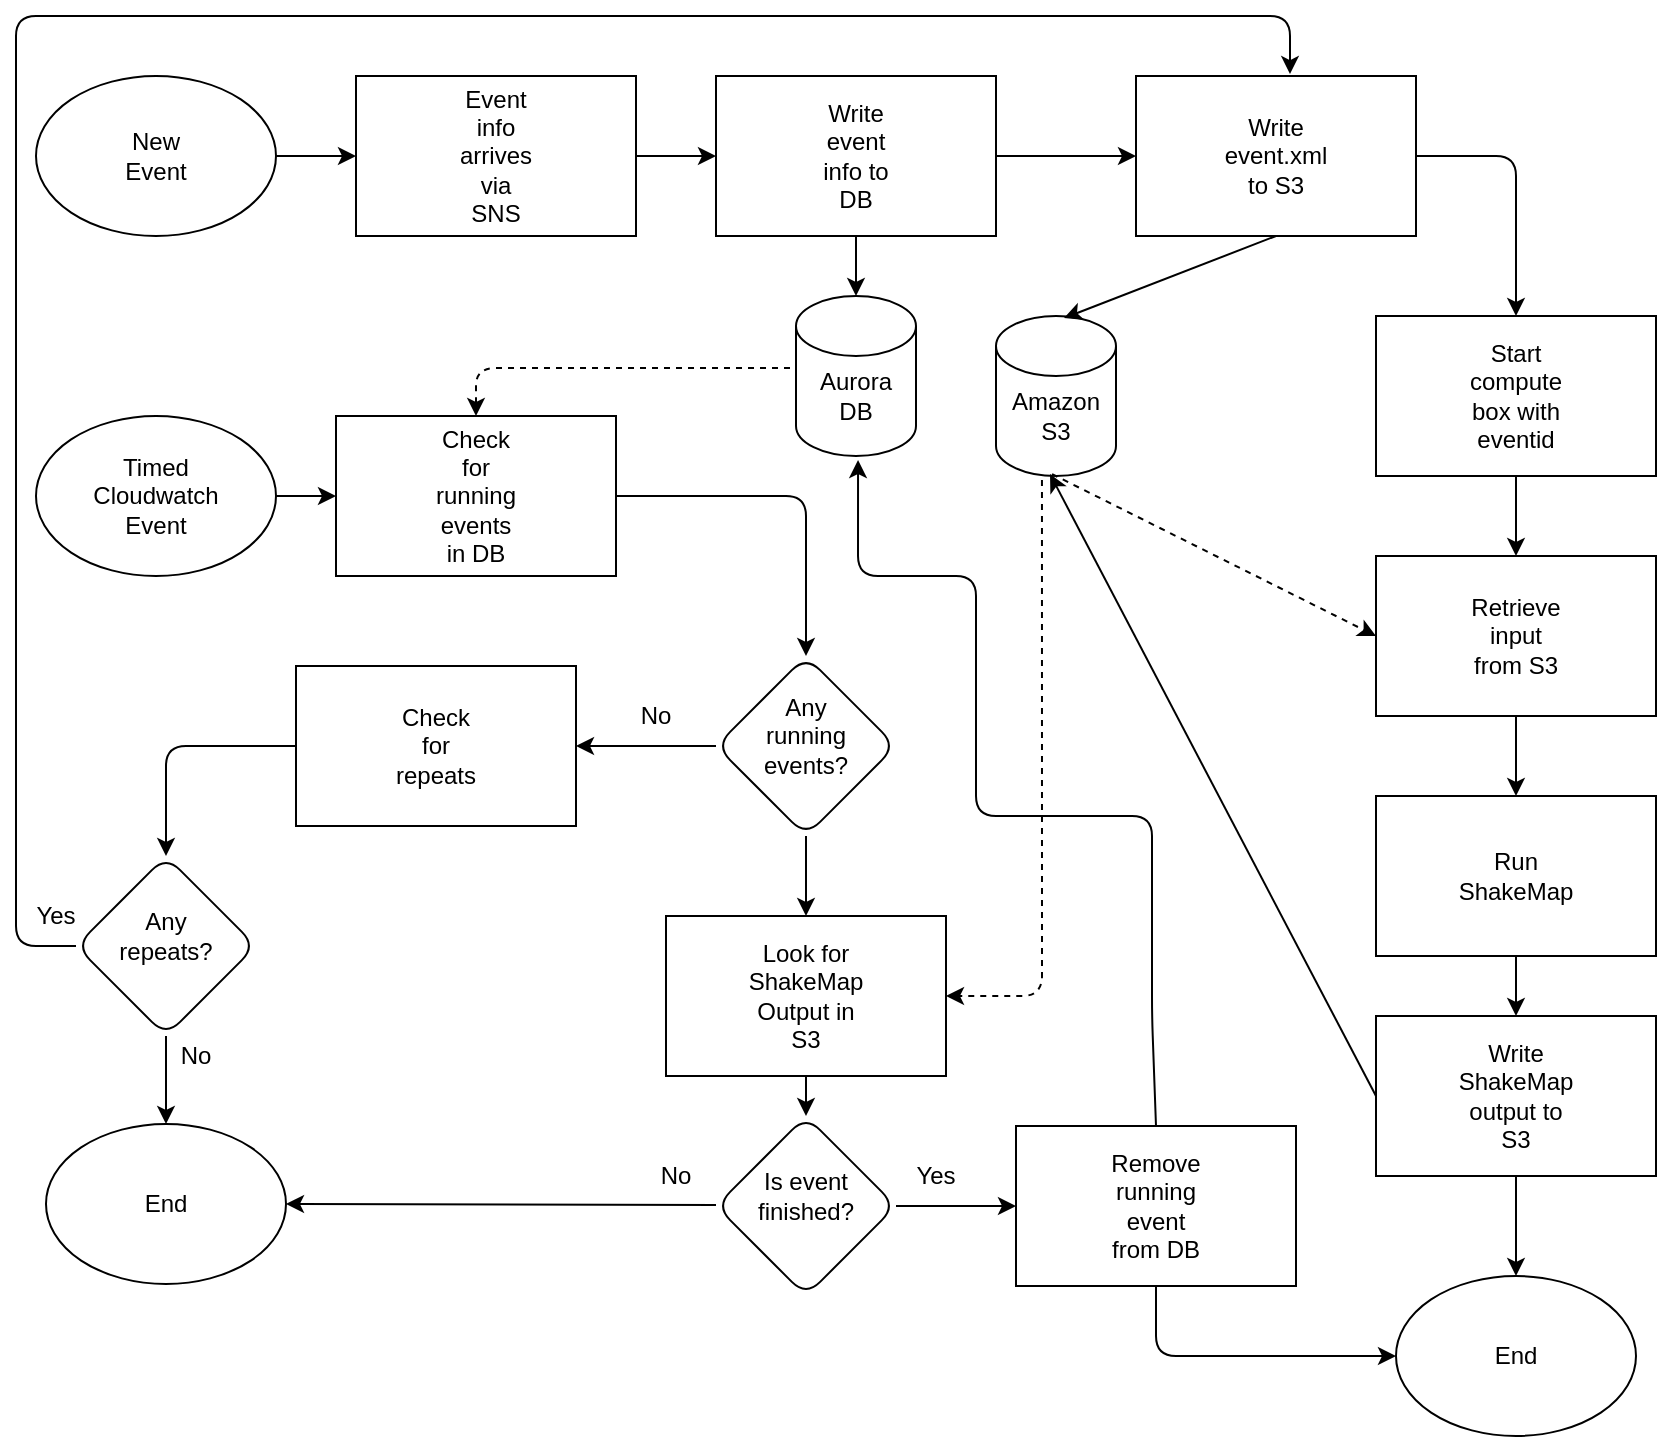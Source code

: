 <mxfile version="13.6.2" type="github">
  <diagram id="ZtYG9Sx7cP-IKcmzflR8" name="Page-1">
    <mxGraphModel dx="996" dy="1841" grid="1" gridSize="10" guides="1" tooltips="1" connect="1" arrows="1" fold="1" page="1" pageScale="1" pageWidth="850" pageHeight="1100" math="0" shadow="0">
      <root>
        <mxCell id="0" />
        <mxCell id="1" parent="0" />
        <mxCell id="GJgcs_XlC3L1bi6ihaC3-7" value="" style="endArrow=classic;html=1;exitX=1;exitY=0.5;exitDx=0;exitDy=0;entryX=0;entryY=0.5;entryDx=0;entryDy=0;" parent="1" target="GJgcs_XlC3L1bi6ihaC3-4" edge="1">
          <mxGeometry width="50" height="50" relative="1" as="geometry">
            <mxPoint x="140" y="70" as="sourcePoint" />
            <mxPoint x="200" y="70" as="targetPoint" />
          </mxGeometry>
        </mxCell>
        <mxCell id="GJgcs_XlC3L1bi6ihaC3-8" value="" style="group" parent="1" vertex="1" connectable="0">
          <mxGeometry x="180" y="30" width="140" height="80" as="geometry" />
        </mxCell>
        <mxCell id="GJgcs_XlC3L1bi6ihaC3-4" value="" style="rounded=0;whiteSpace=wrap;html=1;" parent="GJgcs_XlC3L1bi6ihaC3-8" vertex="1">
          <mxGeometry width="140" height="80" as="geometry" />
        </mxCell>
        <mxCell id="GJgcs_XlC3L1bi6ihaC3-5" value="Event info arrives via SNS" style="text;html=1;strokeColor=none;fillColor=none;align=center;verticalAlign=middle;whiteSpace=wrap;rounded=0;" parent="GJgcs_XlC3L1bi6ihaC3-8" vertex="1">
          <mxGeometry x="50" y="30" width="40" height="20" as="geometry" />
        </mxCell>
        <mxCell id="GJgcs_XlC3L1bi6ihaC3-9" value="" style="group" parent="1" vertex="1" connectable="0">
          <mxGeometry x="360" y="30" width="140" height="80" as="geometry" />
        </mxCell>
        <mxCell id="GJgcs_XlC3L1bi6ihaC3-10" value="" style="rounded=0;whiteSpace=wrap;html=1;" parent="GJgcs_XlC3L1bi6ihaC3-9" vertex="1">
          <mxGeometry width="140" height="80" as="geometry" />
        </mxCell>
        <mxCell id="GJgcs_XlC3L1bi6ihaC3-11" value="Write event info to DB" style="text;html=1;strokeColor=none;fillColor=none;align=center;verticalAlign=middle;whiteSpace=wrap;rounded=0;" parent="GJgcs_XlC3L1bi6ihaC3-9" vertex="1">
          <mxGeometry x="50" y="30" width="40" height="20" as="geometry" />
        </mxCell>
        <mxCell id="GJgcs_XlC3L1bi6ihaC3-12" value="" style="endArrow=classic;html=1;exitX=1;exitY=0.5;exitDx=0;exitDy=0;entryX=0;entryY=0.5;entryDx=0;entryDy=0;" parent="1" source="GJgcs_XlC3L1bi6ihaC3-4" target="GJgcs_XlC3L1bi6ihaC3-10" edge="1">
          <mxGeometry width="50" height="50" relative="1" as="geometry">
            <mxPoint x="330" y="69.5" as="sourcePoint" />
            <mxPoint x="350" y="70" as="targetPoint" />
          </mxGeometry>
        </mxCell>
        <mxCell id="GJgcs_XlC3L1bi6ihaC3-13" value="" style="endArrow=classic;html=1;exitX=0.5;exitY=1;exitDx=0;exitDy=0;" parent="1" source="GJgcs_XlC3L1bi6ihaC3-10" target="GJgcs_XlC3L1bi6ihaC3-14" edge="1">
          <mxGeometry width="50" height="50" relative="1" as="geometry">
            <mxPoint x="400" y="380" as="sourcePoint" />
            <mxPoint x="430" y="170" as="targetPoint" />
          </mxGeometry>
        </mxCell>
        <mxCell id="GJgcs_XlC3L1bi6ihaC3-16" value="" style="group" parent="1" vertex="1" connectable="0">
          <mxGeometry x="400" y="140" width="60" height="80" as="geometry" />
        </mxCell>
        <mxCell id="GJgcs_XlC3L1bi6ihaC3-14" value="" style="shape=cylinder2;whiteSpace=wrap;html=1;boundedLbl=1;backgroundOutline=1;size=15;" parent="GJgcs_XlC3L1bi6ihaC3-16" vertex="1">
          <mxGeometry width="60" height="80" as="geometry" />
        </mxCell>
        <mxCell id="GJgcs_XlC3L1bi6ihaC3-15" value="Aurora DB" style="text;html=1;strokeColor=none;fillColor=none;align=center;verticalAlign=middle;whiteSpace=wrap;rounded=0;" parent="GJgcs_XlC3L1bi6ihaC3-16" vertex="1">
          <mxGeometry x="10" y="40" width="40" height="20" as="geometry" />
        </mxCell>
        <mxCell id="Xdjex0H8esJp2T3BDwvE-1" value="" style="endArrow=classic;html=1;exitX=1;exitY=0.5;exitDx=0;exitDy=0;entryX=0;entryY=0.5;entryDx=0;entryDy=0;" edge="1" parent="1" source="GJgcs_XlC3L1bi6ihaC3-10" target="Xdjex0H8esJp2T3BDwvE-3">
          <mxGeometry width="50" height="50" relative="1" as="geometry">
            <mxPoint x="530" y="69.5" as="sourcePoint" />
            <mxPoint x="570" y="69.5" as="targetPoint" />
          </mxGeometry>
        </mxCell>
        <mxCell id="Xdjex0H8esJp2T3BDwvE-2" value="" style="group" vertex="1" connectable="0" parent="1">
          <mxGeometry x="570" y="30" width="140" height="80" as="geometry" />
        </mxCell>
        <mxCell id="Xdjex0H8esJp2T3BDwvE-3" value="" style="rounded=0;whiteSpace=wrap;html=1;" vertex="1" parent="Xdjex0H8esJp2T3BDwvE-2">
          <mxGeometry width="140" height="80" as="geometry" />
        </mxCell>
        <mxCell id="Xdjex0H8esJp2T3BDwvE-4" value="Write event.xml to S3" style="text;html=1;strokeColor=none;fillColor=none;align=center;verticalAlign=middle;whiteSpace=wrap;rounded=0;" vertex="1" parent="Xdjex0H8esJp2T3BDwvE-2">
          <mxGeometry x="50" y="30" width="40" height="20" as="geometry" />
        </mxCell>
        <mxCell id="Xdjex0H8esJp2T3BDwvE-5" value="" style="group" vertex="1" connectable="0" parent="1">
          <mxGeometry x="500" y="150" width="60" height="80" as="geometry" />
        </mxCell>
        <mxCell id="Xdjex0H8esJp2T3BDwvE-6" value="" style="shape=cylinder2;whiteSpace=wrap;html=1;boundedLbl=1;backgroundOutline=1;size=15;" vertex="1" parent="Xdjex0H8esJp2T3BDwvE-5">
          <mxGeometry width="60" height="80" as="geometry" />
        </mxCell>
        <mxCell id="Xdjex0H8esJp2T3BDwvE-7" value="Amazon S3" style="text;html=1;strokeColor=none;fillColor=none;align=center;verticalAlign=middle;whiteSpace=wrap;rounded=0;" vertex="1" parent="Xdjex0H8esJp2T3BDwvE-5">
          <mxGeometry x="10" y="40" width="40" height="20" as="geometry" />
        </mxCell>
        <mxCell id="Xdjex0H8esJp2T3BDwvE-8" value="" style="endArrow=classic;html=1;exitX=0.5;exitY=1;exitDx=0;exitDy=0;entryX=0.567;entryY=0.013;entryDx=0;entryDy=0;entryPerimeter=0;" edge="1" parent="1" source="Xdjex0H8esJp2T3BDwvE-3" target="Xdjex0H8esJp2T3BDwvE-6">
          <mxGeometry width="50" height="50" relative="1" as="geometry">
            <mxPoint x="639.5" y="120" as="sourcePoint" />
            <mxPoint x="639.5" y="160" as="targetPoint" />
          </mxGeometry>
        </mxCell>
        <mxCell id="Xdjex0H8esJp2T3BDwvE-9" value="" style="endArrow=classic;html=1;exitX=1;exitY=0.5;exitDx=0;exitDy=0;entryX=0.5;entryY=0;entryDx=0;entryDy=0;" edge="1" parent="1" source="Xdjex0H8esJp2T3BDwvE-3" target="Xdjex0H8esJp2T3BDwvE-11">
          <mxGeometry width="50" height="50" relative="1" as="geometry">
            <mxPoint x="400" y="400" as="sourcePoint" />
            <mxPoint x="760" y="140" as="targetPoint" />
            <Array as="points">
              <mxPoint x="760" y="70" />
            </Array>
          </mxGeometry>
        </mxCell>
        <mxCell id="Xdjex0H8esJp2T3BDwvE-10" value="" style="group" vertex="1" connectable="0" parent="1">
          <mxGeometry x="690" y="150" width="140" height="80" as="geometry" />
        </mxCell>
        <mxCell id="Xdjex0H8esJp2T3BDwvE-11" value="" style="rounded=0;whiteSpace=wrap;html=1;" vertex="1" parent="Xdjex0H8esJp2T3BDwvE-10">
          <mxGeometry width="140" height="80" as="geometry" />
        </mxCell>
        <mxCell id="Xdjex0H8esJp2T3BDwvE-12" value="Start compute box with eventid&lt;br&gt;" style="text;html=1;strokeColor=none;fillColor=none;align=center;verticalAlign=middle;whiteSpace=wrap;rounded=0;" vertex="1" parent="Xdjex0H8esJp2T3BDwvE-10">
          <mxGeometry x="50" y="30" width="40" height="20" as="geometry" />
        </mxCell>
        <mxCell id="Xdjex0H8esJp2T3BDwvE-15" value="" style="group;rounded=1;glass=1;" vertex="1" connectable="0" parent="1">
          <mxGeometry x="690" y="390" width="140" height="80" as="geometry" />
        </mxCell>
        <mxCell id="Xdjex0H8esJp2T3BDwvE-16" value="" style="rounded=0;whiteSpace=wrap;html=1;" vertex="1" parent="Xdjex0H8esJp2T3BDwvE-15">
          <mxGeometry width="140" height="80" as="geometry" />
        </mxCell>
        <mxCell id="Xdjex0H8esJp2T3BDwvE-17" value="Run ShakeMap" style="text;html=1;strokeColor=none;fillColor=none;align=center;verticalAlign=middle;whiteSpace=wrap;rounded=0;" vertex="1" parent="Xdjex0H8esJp2T3BDwvE-15">
          <mxGeometry x="50" y="30" width="40" height="20" as="geometry" />
        </mxCell>
        <mxCell id="Xdjex0H8esJp2T3BDwvE-18" value="" style="endArrow=classic;html=1;exitX=0.467;exitY=0.988;exitDx=0;exitDy=0;exitPerimeter=0;entryX=0;entryY=0.5;entryDx=0;entryDy=0;dashed=1;" edge="1" parent="1" source="Xdjex0H8esJp2T3BDwvE-6" target="Xdjex0H8esJp2T3BDwvE-21">
          <mxGeometry width="50" height="50" relative="1" as="geometry">
            <mxPoint x="630" y="325" as="sourcePoint" />
            <mxPoint x="680" y="275" as="targetPoint" />
          </mxGeometry>
        </mxCell>
        <mxCell id="Xdjex0H8esJp2T3BDwvE-19" value="" style="endArrow=classic;html=1;entryX=0.5;entryY=0;entryDx=0;entryDy=0;exitX=0.5;exitY=1;exitDx=0;exitDy=0;" edge="1" parent="1" source="Xdjex0H8esJp2T3BDwvE-11" target="Xdjex0H8esJp2T3BDwvE-21">
          <mxGeometry width="50" height="50" relative="1" as="geometry">
            <mxPoint x="740" y="280" as="sourcePoint" />
            <mxPoint x="790" y="230" as="targetPoint" />
          </mxGeometry>
        </mxCell>
        <mxCell id="Xdjex0H8esJp2T3BDwvE-20" value="" style="group;rounded=1;glass=1;" vertex="1" connectable="0" parent="1">
          <mxGeometry x="690" y="270" width="140" height="80" as="geometry" />
        </mxCell>
        <mxCell id="Xdjex0H8esJp2T3BDwvE-21" value="" style="rounded=0;whiteSpace=wrap;html=1;" vertex="1" parent="Xdjex0H8esJp2T3BDwvE-20">
          <mxGeometry width="140" height="80" as="geometry" />
        </mxCell>
        <mxCell id="Xdjex0H8esJp2T3BDwvE-22" value="Retrieve input from S3" style="text;html=1;strokeColor=none;fillColor=none;align=center;verticalAlign=middle;whiteSpace=wrap;rounded=0;" vertex="1" parent="Xdjex0H8esJp2T3BDwvE-20">
          <mxGeometry x="50" y="30" width="40" height="20" as="geometry" />
        </mxCell>
        <mxCell id="Xdjex0H8esJp2T3BDwvE-23" value="" style="endArrow=classic;html=1;entryX=0.5;entryY=0;entryDx=0;entryDy=0;exitX=0.5;exitY=1;exitDx=0;exitDy=0;" edge="1" parent="1" source="Xdjex0H8esJp2T3BDwvE-21" target="Xdjex0H8esJp2T3BDwvE-16">
          <mxGeometry width="50" height="50" relative="1" as="geometry">
            <mxPoint x="759.94" y="370" as="sourcePoint" />
            <mxPoint x="750" y="410" as="targetPoint" />
          </mxGeometry>
        </mxCell>
        <mxCell id="Xdjex0H8esJp2T3BDwvE-24" value="" style="group;rounded=1;glass=1;" vertex="1" connectable="0" parent="1">
          <mxGeometry x="690" y="500" width="140" height="80" as="geometry" />
        </mxCell>
        <mxCell id="Xdjex0H8esJp2T3BDwvE-25" value="" style="rounded=0;whiteSpace=wrap;html=1;" vertex="1" parent="Xdjex0H8esJp2T3BDwvE-24">
          <mxGeometry width="140" height="80" as="geometry" />
        </mxCell>
        <mxCell id="Xdjex0H8esJp2T3BDwvE-26" value="Write ShakeMap output to S3" style="text;html=1;strokeColor=none;fillColor=none;align=center;verticalAlign=middle;whiteSpace=wrap;rounded=0;" vertex="1" parent="Xdjex0H8esJp2T3BDwvE-24">
          <mxGeometry x="50" y="30" width="40" height="20" as="geometry" />
        </mxCell>
        <mxCell id="Xdjex0H8esJp2T3BDwvE-27" value="" style="endArrow=classic;html=1;entryX=0.5;entryY=0;entryDx=0;entryDy=0;exitX=0.5;exitY=1;exitDx=0;exitDy=0;" edge="1" parent="1" source="Xdjex0H8esJp2T3BDwvE-16" target="Xdjex0H8esJp2T3BDwvE-25">
          <mxGeometry width="50" height="50" relative="1" as="geometry">
            <mxPoint x="400" y="400" as="sourcePoint" />
            <mxPoint x="450" y="350" as="targetPoint" />
          </mxGeometry>
        </mxCell>
        <mxCell id="Xdjex0H8esJp2T3BDwvE-28" value="" style="endArrow=classic;html=1;exitX=0;exitY=0.5;exitDx=0;exitDy=0;entryX=0.45;entryY=0.988;entryDx=0;entryDy=0;entryPerimeter=0;" edge="1" parent="1" source="Xdjex0H8esJp2T3BDwvE-25" target="Xdjex0H8esJp2T3BDwvE-6">
          <mxGeometry width="50" height="50" relative="1" as="geometry">
            <mxPoint x="490" y="469" as="sourcePoint" />
            <mxPoint x="530" y="240" as="targetPoint" />
          </mxGeometry>
        </mxCell>
        <mxCell id="Xdjex0H8esJp2T3BDwvE-34" value="" style="endArrow=classic;html=1;exitX=0.5;exitY=1;exitDx=0;exitDy=0;entryX=0.5;entryY=0;entryDx=0;entryDy=0;" edge="1" parent="1" source="Xdjex0H8esJp2T3BDwvE-25" target="Xdjex0H8esJp2T3BDwvE-39">
          <mxGeometry width="50" height="50" relative="1" as="geometry">
            <mxPoint x="759.5" y="590" as="sourcePoint" />
            <mxPoint x="760" y="620" as="targetPoint" />
          </mxGeometry>
        </mxCell>
        <mxCell id="Xdjex0H8esJp2T3BDwvE-37" value="" style="group" vertex="1" connectable="0" parent="1">
          <mxGeometry x="20" y="30" width="120" height="80" as="geometry" />
        </mxCell>
        <mxCell id="Xdjex0H8esJp2T3BDwvE-35" value="" style="ellipse;whiteSpace=wrap;html=1;rounded=1;glass=1;" vertex="1" parent="Xdjex0H8esJp2T3BDwvE-37">
          <mxGeometry width="120" height="80" as="geometry" />
        </mxCell>
        <mxCell id="Xdjex0H8esJp2T3BDwvE-36" value="New Event" style="text;html=1;strokeColor=none;fillColor=none;align=center;verticalAlign=middle;whiteSpace=wrap;rounded=0;glass=1;" vertex="1" parent="Xdjex0H8esJp2T3BDwvE-37">
          <mxGeometry x="40" y="30" width="40" height="20" as="geometry" />
        </mxCell>
        <mxCell id="Xdjex0H8esJp2T3BDwvE-38" value="" style="group" vertex="1" connectable="0" parent="1">
          <mxGeometry x="700" y="630" width="120" height="80" as="geometry" />
        </mxCell>
        <mxCell id="Xdjex0H8esJp2T3BDwvE-39" value="" style="ellipse;whiteSpace=wrap;html=1;rounded=1;glass=1;" vertex="1" parent="Xdjex0H8esJp2T3BDwvE-38">
          <mxGeometry width="120" height="80" as="geometry" />
        </mxCell>
        <mxCell id="Xdjex0H8esJp2T3BDwvE-40" value="End" style="text;html=1;strokeColor=none;fillColor=none;align=center;verticalAlign=middle;whiteSpace=wrap;rounded=0;glass=1;" vertex="1" parent="Xdjex0H8esJp2T3BDwvE-38">
          <mxGeometry x="40" y="30" width="40" height="20" as="geometry" />
        </mxCell>
        <mxCell id="Xdjex0H8esJp2T3BDwvE-41" value="" style="group" vertex="1" connectable="0" parent="1">
          <mxGeometry x="20" y="200" width="120" height="80" as="geometry" />
        </mxCell>
        <mxCell id="Xdjex0H8esJp2T3BDwvE-42" value="" style="ellipse;whiteSpace=wrap;html=1;rounded=1;glass=1;" vertex="1" parent="Xdjex0H8esJp2T3BDwvE-41">
          <mxGeometry width="120" height="80" as="geometry" />
        </mxCell>
        <mxCell id="Xdjex0H8esJp2T3BDwvE-43" value="Timed Cloudwatch Event" style="text;html=1;strokeColor=none;fillColor=none;align=center;verticalAlign=middle;whiteSpace=wrap;rounded=0;glass=1;" vertex="1" parent="Xdjex0H8esJp2T3BDwvE-41">
          <mxGeometry x="40" y="30" width="40" height="20" as="geometry" />
        </mxCell>
        <mxCell id="Xdjex0H8esJp2T3BDwvE-44" value="" style="group" vertex="1" connectable="0" parent="1">
          <mxGeometry x="170" y="200" width="140" height="80" as="geometry" />
        </mxCell>
        <mxCell id="Xdjex0H8esJp2T3BDwvE-45" value="" style="rounded=0;whiteSpace=wrap;html=1;" vertex="1" parent="Xdjex0H8esJp2T3BDwvE-44">
          <mxGeometry width="140" height="80" as="geometry" />
        </mxCell>
        <mxCell id="Xdjex0H8esJp2T3BDwvE-46" value="Check for running events in DB" style="text;html=1;strokeColor=none;fillColor=none;align=center;verticalAlign=middle;whiteSpace=wrap;rounded=0;" vertex="1" parent="Xdjex0H8esJp2T3BDwvE-44">
          <mxGeometry x="50" y="30" width="40" height="20" as="geometry" />
        </mxCell>
        <mxCell id="Xdjex0H8esJp2T3BDwvE-47" value="" style="endArrow=classic;html=1;exitX=1;exitY=0.5;exitDx=0;exitDy=0;entryX=0;entryY=0.5;entryDx=0;entryDy=0;" edge="1" parent="1" source="Xdjex0H8esJp2T3BDwvE-42" target="Xdjex0H8esJp2T3BDwvE-45">
          <mxGeometry width="50" height="50" relative="1" as="geometry">
            <mxPoint x="150" y="239.5" as="sourcePoint" />
            <mxPoint x="160" y="240" as="targetPoint" />
          </mxGeometry>
        </mxCell>
        <mxCell id="Xdjex0H8esJp2T3BDwvE-48" value="" style="endArrow=classic;html=1;exitX=-0.05;exitY=0.45;exitDx=0;exitDy=0;exitPerimeter=0;entryX=0.5;entryY=0;entryDx=0;entryDy=0;dashed=1;" edge="1" parent="1" source="GJgcs_XlC3L1bi6ihaC3-14" target="Xdjex0H8esJp2T3BDwvE-45">
          <mxGeometry width="50" height="50" relative="1" as="geometry">
            <mxPoint x="390" y="170" as="sourcePoint" />
            <mxPoint x="220" y="180" as="targetPoint" />
            <Array as="points">
              <mxPoint x="240" y="176" />
            </Array>
          </mxGeometry>
        </mxCell>
        <mxCell id="Xdjex0H8esJp2T3BDwvE-52" value="" style="group" vertex="1" connectable="0" parent="1">
          <mxGeometry x="360" y="320" width="90" height="90" as="geometry" />
        </mxCell>
        <mxCell id="Xdjex0H8esJp2T3BDwvE-49" value="" style="rhombus;whiteSpace=wrap;html=1;rounded=1;glass=1;" vertex="1" parent="Xdjex0H8esJp2T3BDwvE-52">
          <mxGeometry width="90" height="90" as="geometry" />
        </mxCell>
        <mxCell id="Xdjex0H8esJp2T3BDwvE-50" value="Any running events?" style="text;html=1;strokeColor=none;fillColor=none;align=center;verticalAlign=middle;whiteSpace=wrap;rounded=0;glass=1;" vertex="1" parent="Xdjex0H8esJp2T3BDwvE-52">
          <mxGeometry x="25" y="30" width="40" height="20" as="geometry" />
        </mxCell>
        <mxCell id="Xdjex0H8esJp2T3BDwvE-53" value="" style="endArrow=classic;html=1;exitX=1;exitY=0.5;exitDx=0;exitDy=0;entryX=0.5;entryY=0;entryDx=0;entryDy=0;" edge="1" parent="1" source="Xdjex0H8esJp2T3BDwvE-45" target="Xdjex0H8esJp2T3BDwvE-49">
          <mxGeometry width="50" height="50" relative="1" as="geometry">
            <mxPoint x="508.5" y="270" as="sourcePoint" />
            <mxPoint x="351.5" y="294" as="targetPoint" />
            <Array as="points">
              <mxPoint x="405" y="240" />
            </Array>
          </mxGeometry>
        </mxCell>
        <mxCell id="Xdjex0H8esJp2T3BDwvE-54" value="" style="endArrow=classic;html=1;exitX=0;exitY=0.5;exitDx=0;exitDy=0;entryX=1;entryY=0.5;entryDx=0;entryDy=0;" edge="1" parent="1" source="Xdjex0H8esJp2T3BDwvE-49" target="Xdjex0H8esJp2T3BDwvE-58">
          <mxGeometry width="50" height="50" relative="1" as="geometry">
            <mxPoint x="290" y="380" as="sourcePoint" />
            <mxPoint x="300" y="365" as="targetPoint" />
          </mxGeometry>
        </mxCell>
        <mxCell id="Xdjex0H8esJp2T3BDwvE-55" value="No" style="text;html=1;strokeColor=none;fillColor=none;align=center;verticalAlign=middle;whiteSpace=wrap;rounded=0;glass=1;" vertex="1" parent="1">
          <mxGeometry x="310" y="340" width="40" height="20" as="geometry" />
        </mxCell>
        <mxCell id="Xdjex0H8esJp2T3BDwvE-57" value="" style="group" vertex="1" connectable="0" parent="1">
          <mxGeometry x="150" y="325" width="140" height="80" as="geometry" />
        </mxCell>
        <mxCell id="Xdjex0H8esJp2T3BDwvE-58" value="" style="rounded=0;whiteSpace=wrap;html=1;" vertex="1" parent="Xdjex0H8esJp2T3BDwvE-57">
          <mxGeometry width="140" height="80" as="geometry" />
        </mxCell>
        <mxCell id="Xdjex0H8esJp2T3BDwvE-59" value="Check for repeats" style="text;html=1;strokeColor=none;fillColor=none;align=center;verticalAlign=middle;whiteSpace=wrap;rounded=0;" vertex="1" parent="Xdjex0H8esJp2T3BDwvE-57">
          <mxGeometry x="50" y="30" width="40" height="20" as="geometry" />
        </mxCell>
        <mxCell id="Xdjex0H8esJp2T3BDwvE-61" value="" style="group" vertex="1" connectable="0" parent="1">
          <mxGeometry x="40" y="420" width="90" height="90" as="geometry" />
        </mxCell>
        <mxCell id="Xdjex0H8esJp2T3BDwvE-62" value="" style="rhombus;whiteSpace=wrap;html=1;rounded=1;glass=1;" vertex="1" parent="Xdjex0H8esJp2T3BDwvE-61">
          <mxGeometry width="90" height="90" as="geometry" />
        </mxCell>
        <mxCell id="Xdjex0H8esJp2T3BDwvE-63" value="Any repeats?" style="text;html=1;strokeColor=none;fillColor=none;align=center;verticalAlign=middle;whiteSpace=wrap;rounded=0;glass=1;" vertex="1" parent="Xdjex0H8esJp2T3BDwvE-61">
          <mxGeometry x="25" y="30" width="40" height="20" as="geometry" />
        </mxCell>
        <mxCell id="Xdjex0H8esJp2T3BDwvE-64" value="" style="endArrow=classic;html=1;exitX=0;exitY=0.5;exitDx=0;exitDy=0;entryX=0.5;entryY=0;entryDx=0;entryDy=0;" edge="1" parent="1" source="Xdjex0H8esJp2T3BDwvE-58" target="Xdjex0H8esJp2T3BDwvE-62">
          <mxGeometry width="50" height="50" relative="1" as="geometry">
            <mxPoint x="150" y="380" as="sourcePoint" />
            <mxPoint x="-7" y="404" as="targetPoint" />
            <Array as="points">
              <mxPoint x="85" y="365" />
            </Array>
          </mxGeometry>
        </mxCell>
        <mxCell id="Xdjex0H8esJp2T3BDwvE-66" value="" style="endArrow=classic;html=1;exitX=0;exitY=0.5;exitDx=0;exitDy=0;entryX=0.55;entryY=-0.012;entryDx=0;entryDy=0;entryPerimeter=0;" edge="1" parent="1" source="Xdjex0H8esJp2T3BDwvE-62" target="Xdjex0H8esJp2T3BDwvE-3">
          <mxGeometry width="50" height="50" relative="1" as="geometry">
            <mxPoint x="10" y="420" as="sourcePoint" />
            <mxPoint x="660" y="10" as="targetPoint" />
            <Array as="points">
              <mxPoint x="10" y="465" />
              <mxPoint x="10" />
              <mxPoint x="647" />
            </Array>
          </mxGeometry>
        </mxCell>
        <mxCell id="Xdjex0H8esJp2T3BDwvE-67" value="Yes" style="text;html=1;strokeColor=none;fillColor=none;align=center;verticalAlign=middle;whiteSpace=wrap;rounded=0;glass=1;" vertex="1" parent="1">
          <mxGeometry x="10" y="440" width="40" height="20" as="geometry" />
        </mxCell>
        <mxCell id="Xdjex0H8esJp2T3BDwvE-68" value="" style="endArrow=classic;html=1;exitX=0.5;exitY=1;exitDx=0;exitDy=0;entryX=0.5;entryY=0;entryDx=0;entryDy=0;" edge="1" parent="1" target="Xdjex0H8esJp2T3BDwvE-70" source="Xdjex0H8esJp2T3BDwvE-62">
          <mxGeometry width="50" height="50" relative="1" as="geometry">
            <mxPoint x="60" y="520" as="sourcePoint" />
            <mxPoint x="60" y="560" as="targetPoint" />
          </mxGeometry>
        </mxCell>
        <mxCell id="Xdjex0H8esJp2T3BDwvE-69" value="" style="group" vertex="1" connectable="0" parent="1">
          <mxGeometry x="25" y="554" width="120" height="80" as="geometry" />
        </mxCell>
        <mxCell id="Xdjex0H8esJp2T3BDwvE-70" value="" style="ellipse;whiteSpace=wrap;html=1;rounded=1;glass=1;" vertex="1" parent="Xdjex0H8esJp2T3BDwvE-69">
          <mxGeometry width="120" height="80" as="geometry" />
        </mxCell>
        <mxCell id="Xdjex0H8esJp2T3BDwvE-71" value="End" style="text;html=1;strokeColor=none;fillColor=none;align=center;verticalAlign=middle;whiteSpace=wrap;rounded=0;glass=1;" vertex="1" parent="Xdjex0H8esJp2T3BDwvE-69">
          <mxGeometry x="40" y="30" width="40" height="20" as="geometry" />
        </mxCell>
        <mxCell id="Xdjex0H8esJp2T3BDwvE-73" value="No" style="text;html=1;strokeColor=none;fillColor=none;align=center;verticalAlign=middle;whiteSpace=wrap;rounded=0;glass=1;" vertex="1" parent="1">
          <mxGeometry x="80" y="510" width="40" height="20" as="geometry" />
        </mxCell>
        <mxCell id="Xdjex0H8esJp2T3BDwvE-74" value="" style="group" vertex="1" connectable="0" parent="1">
          <mxGeometry x="335" y="450" width="140" height="80" as="geometry" />
        </mxCell>
        <mxCell id="Xdjex0H8esJp2T3BDwvE-75" value="" style="rounded=0;whiteSpace=wrap;html=1;" vertex="1" parent="Xdjex0H8esJp2T3BDwvE-74">
          <mxGeometry width="140" height="80" as="geometry" />
        </mxCell>
        <mxCell id="Xdjex0H8esJp2T3BDwvE-76" value="Look for ShakeMap Output in S3" style="text;html=1;strokeColor=none;fillColor=none;align=center;verticalAlign=middle;whiteSpace=wrap;rounded=0;" vertex="1" parent="Xdjex0H8esJp2T3BDwvE-74">
          <mxGeometry x="50" y="30" width="40" height="20" as="geometry" />
        </mxCell>
        <mxCell id="Xdjex0H8esJp2T3BDwvE-77" value="" style="endArrow=classic;html=1;entryX=0.5;entryY=0;entryDx=0;entryDy=0;" edge="1" parent="1" source="Xdjex0H8esJp2T3BDwvE-49" target="Xdjex0H8esJp2T3BDwvE-75">
          <mxGeometry width="50" height="50" relative="1" as="geometry">
            <mxPoint x="405" y="430" as="sourcePoint" />
            <mxPoint x="404.5" y="440" as="targetPoint" />
          </mxGeometry>
        </mxCell>
        <mxCell id="Xdjex0H8esJp2T3BDwvE-78" value="" style="endArrow=classic;html=1;exitX=0.383;exitY=1.025;exitDx=0;exitDy=0;exitPerimeter=0;entryX=1;entryY=0.5;entryDx=0;entryDy=0;dashed=1;" edge="1" parent="1" source="Xdjex0H8esJp2T3BDwvE-6" target="Xdjex0H8esJp2T3BDwvE-75">
          <mxGeometry width="50" height="50" relative="1" as="geometry">
            <mxPoint x="449.01" y="290.0" as="sourcePoint" />
            <mxPoint x="610.99" y="370.96" as="targetPoint" />
            <Array as="points">
              <mxPoint x="523" y="490" />
            </Array>
          </mxGeometry>
        </mxCell>
        <mxCell id="Xdjex0H8esJp2T3BDwvE-79" value="" style="group" vertex="1" connectable="0" parent="1">
          <mxGeometry x="360" y="550" width="90" height="90" as="geometry" />
        </mxCell>
        <mxCell id="Xdjex0H8esJp2T3BDwvE-80" value="" style="rhombus;whiteSpace=wrap;html=1;rounded=1;glass=1;" vertex="1" parent="Xdjex0H8esJp2T3BDwvE-79">
          <mxGeometry width="90" height="90" as="geometry" />
        </mxCell>
        <mxCell id="Xdjex0H8esJp2T3BDwvE-81" value="Is event finished?" style="text;html=1;strokeColor=none;fillColor=none;align=center;verticalAlign=middle;whiteSpace=wrap;rounded=0;glass=1;" vertex="1" parent="Xdjex0H8esJp2T3BDwvE-79">
          <mxGeometry x="25" y="30" width="40" height="20" as="geometry" />
        </mxCell>
        <mxCell id="Xdjex0H8esJp2T3BDwvE-82" value="" style="endArrow=classic;html=1;entryX=0.5;entryY=0;entryDx=0;entryDy=0;exitX=0.5;exitY=1;exitDx=0;exitDy=0;" edge="1" parent="1" source="Xdjex0H8esJp2T3BDwvE-75" target="Xdjex0H8esJp2T3BDwvE-80">
          <mxGeometry width="50" height="50" relative="1" as="geometry">
            <mxPoint x="450" y="540" as="sourcePoint" />
            <mxPoint x="450" y="580" as="targetPoint" />
          </mxGeometry>
        </mxCell>
        <mxCell id="Xdjex0H8esJp2T3BDwvE-85" value="" style="endArrow=classic;html=1;entryX=0.517;entryY=1.025;entryDx=0;entryDy=0;entryPerimeter=0;exitX=0.5;exitY=0;exitDx=0;exitDy=0;" edge="1" parent="1" source="Xdjex0H8esJp2T3BDwvE-87" target="GJgcs_XlC3L1bi6ihaC3-14">
          <mxGeometry width="50" height="50" relative="1" as="geometry">
            <mxPoint x="578" y="550" as="sourcePoint" />
            <mxPoint x="577.5" y="670" as="targetPoint" />
            <Array as="points">
              <mxPoint x="578" y="500" />
              <mxPoint x="578" y="400" />
              <mxPoint x="490" y="400" />
              <mxPoint x="490" y="280" />
              <mxPoint x="431" y="280" />
            </Array>
          </mxGeometry>
        </mxCell>
        <mxCell id="Xdjex0H8esJp2T3BDwvE-86" value="" style="group" vertex="1" connectable="0" parent="1">
          <mxGeometry x="510" y="555" width="140" height="80" as="geometry" />
        </mxCell>
        <mxCell id="Xdjex0H8esJp2T3BDwvE-87" value="" style="rounded=0;whiteSpace=wrap;html=1;" vertex="1" parent="Xdjex0H8esJp2T3BDwvE-86">
          <mxGeometry width="140" height="80" as="geometry" />
        </mxCell>
        <mxCell id="Xdjex0H8esJp2T3BDwvE-88" value="Remove running event from DB" style="text;html=1;strokeColor=none;fillColor=none;align=center;verticalAlign=middle;whiteSpace=wrap;rounded=0;" vertex="1" parent="Xdjex0H8esJp2T3BDwvE-86">
          <mxGeometry x="50" y="30" width="40" height="20" as="geometry" />
        </mxCell>
        <mxCell id="Xdjex0H8esJp2T3BDwvE-89" value="" style="endArrow=classic;html=1;exitX=1;exitY=0.5;exitDx=0;exitDy=0;entryX=0;entryY=0.5;entryDx=0;entryDy=0;" edge="1" parent="1" source="Xdjex0H8esJp2T3BDwvE-80" target="Xdjex0H8esJp2T3BDwvE-87">
          <mxGeometry width="50" height="50" relative="1" as="geometry">
            <mxPoint x="470" y="600" as="sourcePoint" />
            <mxPoint x="469" y="580" as="targetPoint" />
          </mxGeometry>
        </mxCell>
        <mxCell id="Xdjex0H8esJp2T3BDwvE-91" value="Yes" style="text;html=1;strokeColor=none;fillColor=none;align=center;verticalAlign=middle;whiteSpace=wrap;rounded=0;glass=1;" vertex="1" parent="1">
          <mxGeometry x="450" y="570" width="40" height="20" as="geometry" />
        </mxCell>
        <mxCell id="Xdjex0H8esJp2T3BDwvE-92" value="No" style="text;html=1;strokeColor=none;fillColor=none;align=center;verticalAlign=middle;whiteSpace=wrap;rounded=0;glass=1;" vertex="1" parent="1">
          <mxGeometry x="320" y="570" width="40" height="20" as="geometry" />
        </mxCell>
        <mxCell id="Xdjex0H8esJp2T3BDwvE-93" value="" style="endArrow=classic;html=1;exitX=0;exitY=0.5;exitDx=0;exitDy=0;entryX=1;entryY=0.5;entryDx=0;entryDy=0;" edge="1" parent="1" target="Xdjex0H8esJp2T3BDwvE-70">
          <mxGeometry width="50" height="50" relative="1" as="geometry">
            <mxPoint x="360" y="594.5" as="sourcePoint" />
            <mxPoint x="290" y="594.5" as="targetPoint" />
          </mxGeometry>
        </mxCell>
        <mxCell id="Xdjex0H8esJp2T3BDwvE-95" value="" style="endArrow=classic;html=1;exitX=0.5;exitY=1;exitDx=0;exitDy=0;entryX=0;entryY=0.5;entryDx=0;entryDy=0;" edge="1" parent="1" source="Xdjex0H8esJp2T3BDwvE-87" target="Xdjex0H8esJp2T3BDwvE-39">
          <mxGeometry width="50" height="50" relative="1" as="geometry">
            <mxPoint x="600" y="710" as="sourcePoint" />
            <mxPoint x="640" y="690" as="targetPoint" />
            <Array as="points">
              <mxPoint x="580" y="670" />
            </Array>
          </mxGeometry>
        </mxCell>
      </root>
    </mxGraphModel>
  </diagram>
</mxfile>
